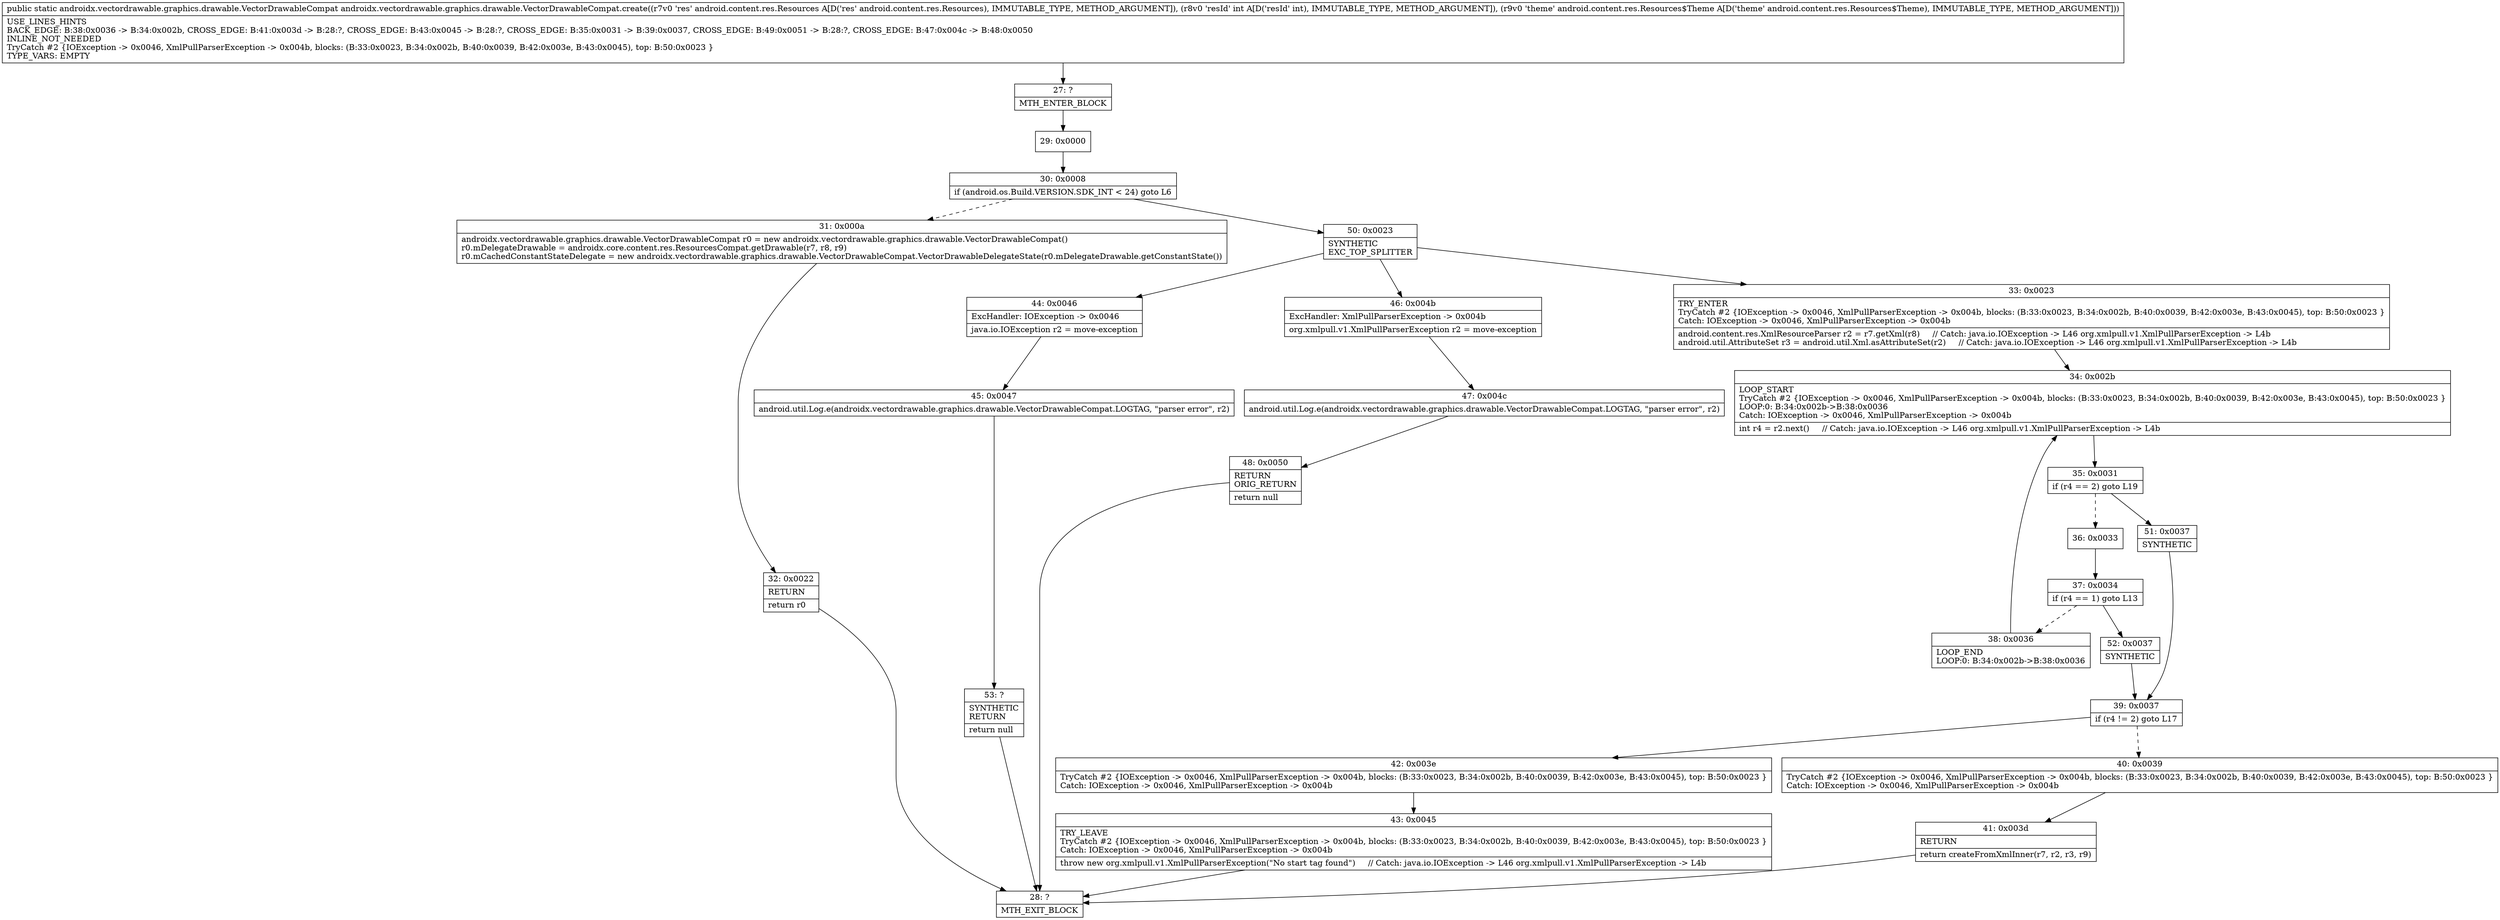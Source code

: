 digraph "CFG forandroidx.vectordrawable.graphics.drawable.VectorDrawableCompat.create(Landroid\/content\/res\/Resources;ILandroid\/content\/res\/Resources$Theme;)Landroidx\/vectordrawable\/graphics\/drawable\/VectorDrawableCompat;" {
Node_27 [shape=record,label="{27\:\ ?|MTH_ENTER_BLOCK\l}"];
Node_29 [shape=record,label="{29\:\ 0x0000}"];
Node_30 [shape=record,label="{30\:\ 0x0008|if (android.os.Build.VERSION.SDK_INT \< 24) goto L6\l}"];
Node_31 [shape=record,label="{31\:\ 0x000a|androidx.vectordrawable.graphics.drawable.VectorDrawableCompat r0 = new androidx.vectordrawable.graphics.drawable.VectorDrawableCompat()\lr0.mDelegateDrawable = androidx.core.content.res.ResourcesCompat.getDrawable(r7, r8, r9)\lr0.mCachedConstantStateDelegate = new androidx.vectordrawable.graphics.drawable.VectorDrawableCompat.VectorDrawableDelegateState(r0.mDelegateDrawable.getConstantState())\l}"];
Node_32 [shape=record,label="{32\:\ 0x0022|RETURN\l|return r0\l}"];
Node_28 [shape=record,label="{28\:\ ?|MTH_EXIT_BLOCK\l}"];
Node_50 [shape=record,label="{50\:\ 0x0023|SYNTHETIC\lEXC_TOP_SPLITTER\l}"];
Node_33 [shape=record,label="{33\:\ 0x0023|TRY_ENTER\lTryCatch #2 \{IOException \-\> 0x0046, XmlPullParserException \-\> 0x004b, blocks: (B:33:0x0023, B:34:0x002b, B:40:0x0039, B:42:0x003e, B:43:0x0045), top: B:50:0x0023 \}\lCatch: IOException \-\> 0x0046, XmlPullParserException \-\> 0x004b\l|android.content.res.XmlResourceParser r2 = r7.getXml(r8)     \/\/ Catch: java.io.IOException \-\> L46 org.xmlpull.v1.XmlPullParserException \-\> L4b\landroid.util.AttributeSet r3 = android.util.Xml.asAttributeSet(r2)     \/\/ Catch: java.io.IOException \-\> L46 org.xmlpull.v1.XmlPullParserException \-\> L4b\l}"];
Node_34 [shape=record,label="{34\:\ 0x002b|LOOP_START\lTryCatch #2 \{IOException \-\> 0x0046, XmlPullParserException \-\> 0x004b, blocks: (B:33:0x0023, B:34:0x002b, B:40:0x0039, B:42:0x003e, B:43:0x0045), top: B:50:0x0023 \}\lLOOP:0: B:34:0x002b\-\>B:38:0x0036\lCatch: IOException \-\> 0x0046, XmlPullParserException \-\> 0x004b\l|int r4 = r2.next()     \/\/ Catch: java.io.IOException \-\> L46 org.xmlpull.v1.XmlPullParserException \-\> L4b\l}"];
Node_35 [shape=record,label="{35\:\ 0x0031|if (r4 == 2) goto L19\l}"];
Node_36 [shape=record,label="{36\:\ 0x0033}"];
Node_37 [shape=record,label="{37\:\ 0x0034|if (r4 == 1) goto L13\l}"];
Node_38 [shape=record,label="{38\:\ 0x0036|LOOP_END\lLOOP:0: B:34:0x002b\-\>B:38:0x0036\l}"];
Node_52 [shape=record,label="{52\:\ 0x0037|SYNTHETIC\l}"];
Node_39 [shape=record,label="{39\:\ 0x0037|if (r4 != 2) goto L17\l}"];
Node_40 [shape=record,label="{40\:\ 0x0039|TryCatch #2 \{IOException \-\> 0x0046, XmlPullParserException \-\> 0x004b, blocks: (B:33:0x0023, B:34:0x002b, B:40:0x0039, B:42:0x003e, B:43:0x0045), top: B:50:0x0023 \}\lCatch: IOException \-\> 0x0046, XmlPullParserException \-\> 0x004b\l}"];
Node_41 [shape=record,label="{41\:\ 0x003d|RETURN\l|return createFromXmlInner(r7, r2, r3, r9)\l}"];
Node_42 [shape=record,label="{42\:\ 0x003e|TryCatch #2 \{IOException \-\> 0x0046, XmlPullParserException \-\> 0x004b, blocks: (B:33:0x0023, B:34:0x002b, B:40:0x0039, B:42:0x003e, B:43:0x0045), top: B:50:0x0023 \}\lCatch: IOException \-\> 0x0046, XmlPullParserException \-\> 0x004b\l}"];
Node_43 [shape=record,label="{43\:\ 0x0045|TRY_LEAVE\lTryCatch #2 \{IOException \-\> 0x0046, XmlPullParserException \-\> 0x004b, blocks: (B:33:0x0023, B:34:0x002b, B:40:0x0039, B:42:0x003e, B:43:0x0045), top: B:50:0x0023 \}\lCatch: IOException \-\> 0x0046, XmlPullParserException \-\> 0x004b\l|throw new org.xmlpull.v1.XmlPullParserException(\"No start tag found\")     \/\/ Catch: java.io.IOException \-\> L46 org.xmlpull.v1.XmlPullParserException \-\> L4b\l}"];
Node_51 [shape=record,label="{51\:\ 0x0037|SYNTHETIC\l}"];
Node_44 [shape=record,label="{44\:\ 0x0046|ExcHandler: IOException \-\> 0x0046\l|java.io.IOException r2 = move\-exception\l}"];
Node_45 [shape=record,label="{45\:\ 0x0047|android.util.Log.e(androidx.vectordrawable.graphics.drawable.VectorDrawableCompat.LOGTAG, \"parser error\", r2)\l}"];
Node_53 [shape=record,label="{53\:\ ?|SYNTHETIC\lRETURN\l|return null\l}"];
Node_46 [shape=record,label="{46\:\ 0x004b|ExcHandler: XmlPullParserException \-\> 0x004b\l|org.xmlpull.v1.XmlPullParserException r2 = move\-exception\l}"];
Node_47 [shape=record,label="{47\:\ 0x004c|android.util.Log.e(androidx.vectordrawable.graphics.drawable.VectorDrawableCompat.LOGTAG, \"parser error\", r2)\l}"];
Node_48 [shape=record,label="{48\:\ 0x0050|RETURN\lORIG_RETURN\l|return null\l}"];
MethodNode[shape=record,label="{public static androidx.vectordrawable.graphics.drawable.VectorDrawableCompat androidx.vectordrawable.graphics.drawable.VectorDrawableCompat.create((r7v0 'res' android.content.res.Resources A[D('res' android.content.res.Resources), IMMUTABLE_TYPE, METHOD_ARGUMENT]), (r8v0 'resId' int A[D('resId' int), IMMUTABLE_TYPE, METHOD_ARGUMENT]), (r9v0 'theme' android.content.res.Resources$Theme A[D('theme' android.content.res.Resources$Theme), IMMUTABLE_TYPE, METHOD_ARGUMENT]))  | USE_LINES_HINTS\lBACK_EDGE: B:38:0x0036 \-\> B:34:0x002b, CROSS_EDGE: B:41:0x003d \-\> B:28:?, CROSS_EDGE: B:43:0x0045 \-\> B:28:?, CROSS_EDGE: B:35:0x0031 \-\> B:39:0x0037, CROSS_EDGE: B:49:0x0051 \-\> B:28:?, CROSS_EDGE: B:47:0x004c \-\> B:48:0x0050\lINLINE_NOT_NEEDED\lTryCatch #2 \{IOException \-\> 0x0046, XmlPullParserException \-\> 0x004b, blocks: (B:33:0x0023, B:34:0x002b, B:40:0x0039, B:42:0x003e, B:43:0x0045), top: B:50:0x0023 \}\lTYPE_VARS: EMPTY\l}"];
MethodNode -> Node_27;Node_27 -> Node_29;
Node_29 -> Node_30;
Node_30 -> Node_31[style=dashed];
Node_30 -> Node_50;
Node_31 -> Node_32;
Node_32 -> Node_28;
Node_50 -> Node_33;
Node_50 -> Node_44;
Node_50 -> Node_46;
Node_33 -> Node_34;
Node_34 -> Node_35;
Node_35 -> Node_36[style=dashed];
Node_35 -> Node_51;
Node_36 -> Node_37;
Node_37 -> Node_38[style=dashed];
Node_37 -> Node_52;
Node_38 -> Node_34;
Node_52 -> Node_39;
Node_39 -> Node_40[style=dashed];
Node_39 -> Node_42;
Node_40 -> Node_41;
Node_41 -> Node_28;
Node_42 -> Node_43;
Node_43 -> Node_28;
Node_51 -> Node_39;
Node_44 -> Node_45;
Node_45 -> Node_53;
Node_53 -> Node_28;
Node_46 -> Node_47;
Node_47 -> Node_48;
Node_48 -> Node_28;
}

